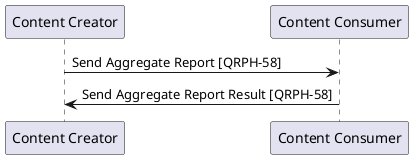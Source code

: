 @startuml

participant "Content Creator" as Creator
participant "Content Consumer" as Consumer

Creator->Consumer: Send Aggregate Report [QRPH-58]
Consumer->Creator: Send Aggregate Report Result [QRPH-58]

@enduml